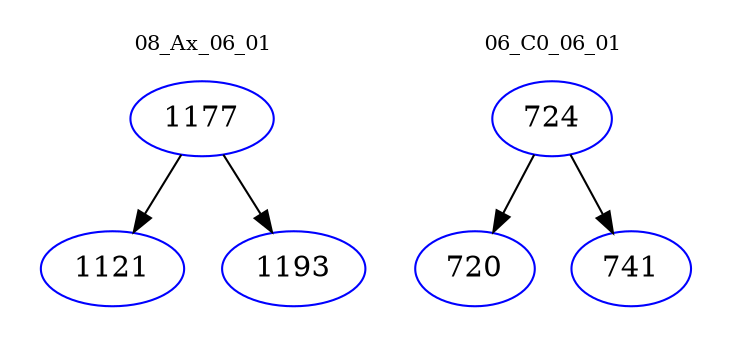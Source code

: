 digraph{
subgraph cluster_0 {
color = white
label = "08_Ax_06_01";
fontsize=10;
T0_1177 [label="1177", color="blue"]
T0_1177 -> T0_1121 [color="black"]
T0_1121 [label="1121", color="blue"]
T0_1177 -> T0_1193 [color="black"]
T0_1193 [label="1193", color="blue"]
}
subgraph cluster_1 {
color = white
label = "06_C0_06_01";
fontsize=10;
T1_724 [label="724", color="blue"]
T1_724 -> T1_720 [color="black"]
T1_720 [label="720", color="blue"]
T1_724 -> T1_741 [color="black"]
T1_741 [label="741", color="blue"]
}
}
